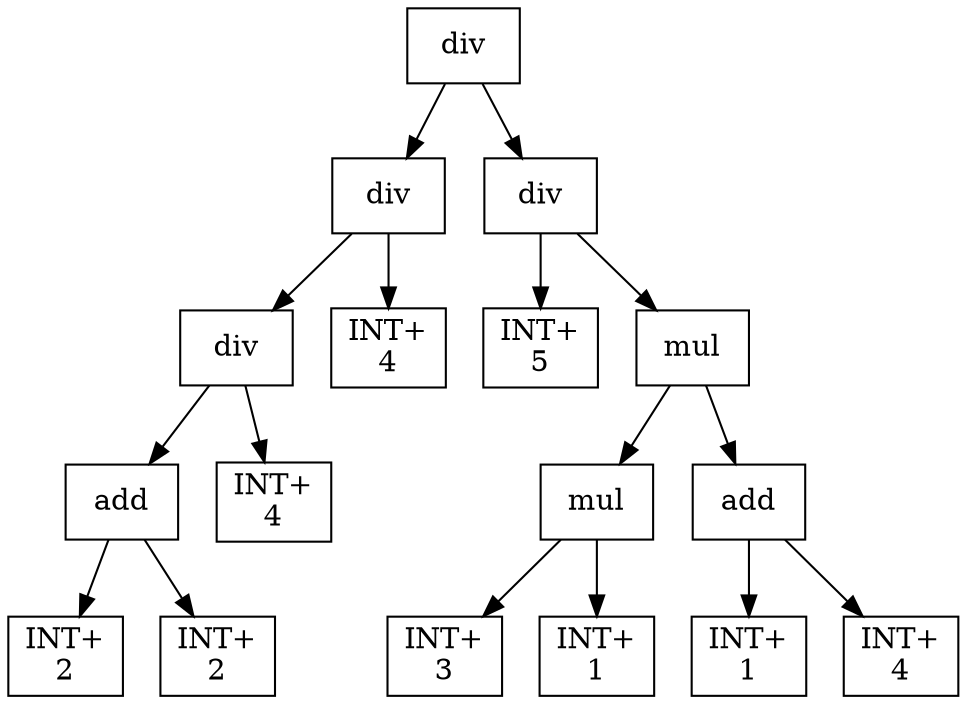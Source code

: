 digraph expr {
  node [shape=box];
  n1 [label="div"];
  n2 [label="div"];
  n3 [label="div"];
  n4 [label="add"];
  n5 [label="INT+\n2"];
  n6 [label="INT+\n2"];
  n4 -> n5;
  n4 -> n6;
  n7 [label="INT+\n4"];
  n3 -> n4;
  n3 -> n7;
  n8 [label="INT+\n4"];
  n2 -> n3;
  n2 -> n8;
  n9 [label="div"];
  n10 [label="INT+\n5"];
  n11 [label="mul"];
  n12 [label="mul"];
  n13 [label="INT+\n3"];
  n14 [label="INT+\n1"];
  n12 -> n13;
  n12 -> n14;
  n15 [label="add"];
  n16 [label="INT+\n1"];
  n17 [label="INT+\n4"];
  n15 -> n16;
  n15 -> n17;
  n11 -> n12;
  n11 -> n15;
  n9 -> n10;
  n9 -> n11;
  n1 -> n2;
  n1 -> n9;
}